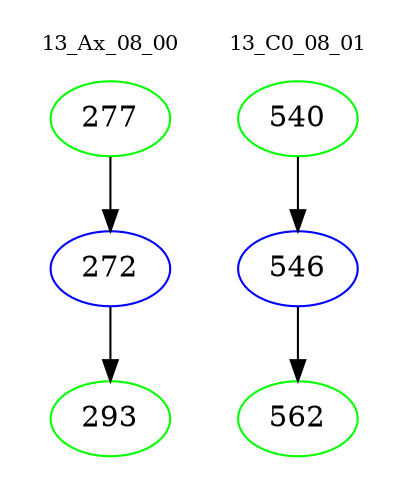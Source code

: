 digraph{
subgraph cluster_0 {
color = white
label = "13_Ax_08_00";
fontsize=10;
T0_277 [label="277", color="green"]
T0_277 -> T0_272 [color="black"]
T0_272 [label="272", color="blue"]
T0_272 -> T0_293 [color="black"]
T0_293 [label="293", color="green"]
}
subgraph cluster_1 {
color = white
label = "13_C0_08_01";
fontsize=10;
T1_540 [label="540", color="green"]
T1_540 -> T1_546 [color="black"]
T1_546 [label="546", color="blue"]
T1_546 -> T1_562 [color="black"]
T1_562 [label="562", color="green"]
}
}
